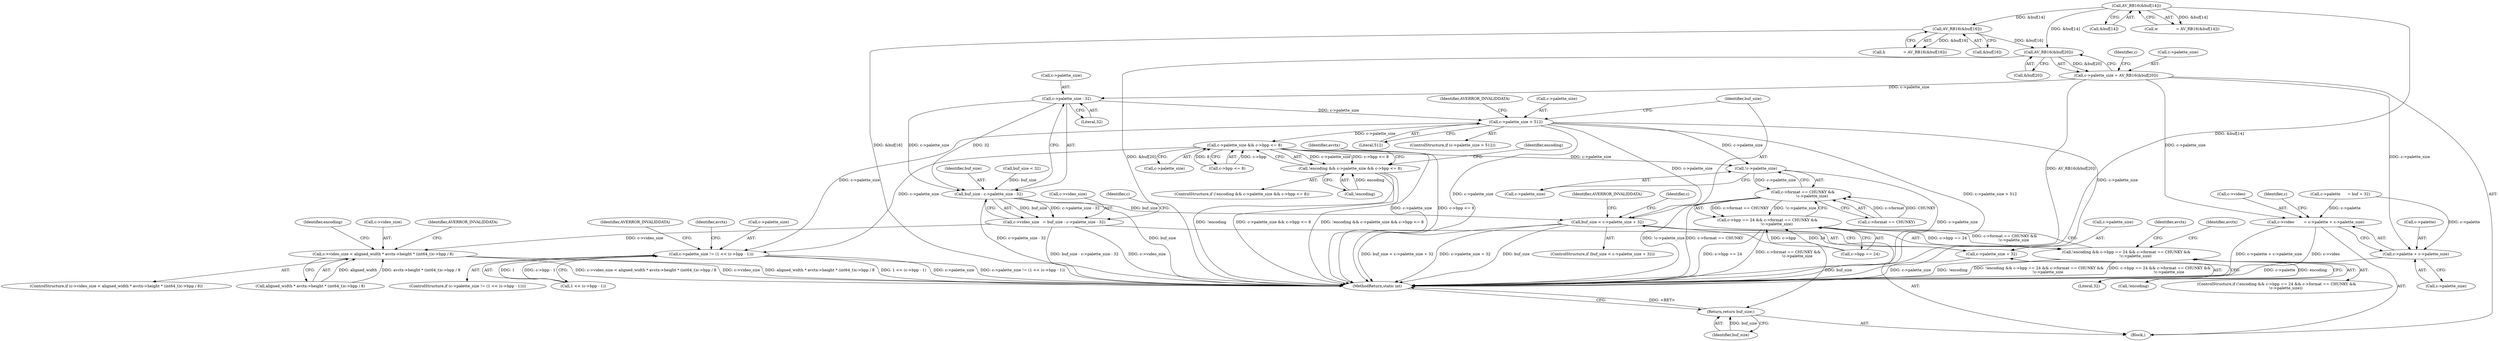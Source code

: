digraph "1_FFmpeg_e1b60aad77c27ed5d4dfc11e5e6a05a38c70489d@array" {
"1000179" [label="(Call,AV_RB16(&buf[20]))"];
"1000163" [label="(Call,AV_RB16(&buf[16]))"];
"1000156" [label="(Call,AV_RB16(&buf[14]))"];
"1000175" [label="(Call,c->palette_size = AV_RB16(&buf[20]))"];
"1000191" [label="(Call,c->video        = c->palette + c->palette_size)"];
"1000195" [label="(Call,c->palette + c->palette_size)"];
"1000208" [label="(Call,c->palette_size - 32)"];
"1000206" [label="(Call,buf_size - c->palette_size - 32)"];
"1000202" [label="(Call,c->video_size   = buf_size - c->palette_size - 32)"];
"1000310" [label="(Call,c->video_size < aligned_width * avctx->height * (int64_t)c->bpp / 8)"];
"1000222" [label="(Call,buf_size < c->palette_size + 32)"];
"1000500" [label="(Return,return buf_size;)"];
"1000214" [label="(Call,c->palette_size > 512)"];
"1000224" [label="(Call,c->palette_size + 32)"];
"1000333" [label="(Call,c->palette_size && c->bpp <= 8)"];
"1000330" [label="(Call,!encoding && c->palette_size && c->bpp <= 8)"];
"1000367" [label="(Call,c->palette_size != (1 << (c->bpp - 1)))"];
"1000402" [label="(Call,!c->palette_size)"];
"1000396" [label="(Call,c->format == CHUNKY &&\n               !c->palette_size)"];
"1000390" [label="(Call,c->bpp == 24 && c->format == CHUNKY &&\n               !c->palette_size)"];
"1000387" [label="(Call,!encoding && c->bpp == 24 && c->format == CHUNKY &&\n               !c->palette_size)"];
"1000214" [label="(Call,c->palette_size > 512)"];
"1000334" [label="(Call,c->palette_size)"];
"1000367" [label="(Call,c->palette_size != (1 << (c->bpp - 1)))"];
"1000199" [label="(Call,c->palette_size)"];
"1000218" [label="(Literal,512)"];
"1000500" [label="(Return,return buf_size;)"];
"1000314" [label="(Call,aligned_width * avctx->height * (int64_t)c->bpp / 8)"];
"1000403" [label="(Call,c->palette_size)"];
"1000386" [label="(ControlStructure,if (!encoding && c->bpp == 24 && c->format == CHUNKY &&\n               !c->palette_size))"];
"1000388" [label="(Call,!encoding)"];
"1000213" [label="(ControlStructure,if (c->palette_size > 512))"];
"1000175" [label="(Call,c->palette_size = AV_RB16(&buf[20]))"];
"1000161" [label="(Call,h               = AV_RB16(&buf[16]))"];
"1000310" [label="(Call,c->video_size < aligned_width * avctx->height * (int64_t)c->bpp / 8)"];
"1000311" [label="(Call,c->video_size)"];
"1000207" [label="(Identifier,buf_size)"];
"1000163" [label="(Call,AV_RB16(&buf[16]))"];
"1000202" [label="(Call,c->video_size   = buf_size - c->palette_size - 32)"];
"1000216" [label="(Identifier,c)"];
"1000208" [label="(Call,c->palette_size - 32)"];
"1000387" [label="(Call,!encoding && c->bpp == 24 && c->format == CHUNKY &&\n               !c->palette_size)"];
"1000368" [label="(Call,c->palette_size)"];
"1000212" [label="(Literal,32)"];
"1000345" [label="(Identifier,avctx)"];
"1000203" [label="(Call,c->video_size)"];
"1000105" [label="(Block,)"];
"1000328" [label="(Identifier,AVERROR_INVALIDDATA)"];
"1000333" [label="(Call,c->palette_size && c->bpp <= 8)"];
"1000402" [label="(Call,!c->palette_size)"];
"1000156" [label="(Call,AV_RB16(&buf[14]))"];
"1000224" [label="(Call,c->palette_size + 32)"];
"1000230" [label="(Identifier,AVERROR_INVALIDDATA)"];
"1000366" [label="(ControlStructure,if (c->palette_size != (1 << (c->bpp - 1))))"];
"1000379" [label="(Identifier,AVERROR_INVALIDDATA)"];
"1000157" [label="(Call,&buf[14])"];
"1000180" [label="(Call,&buf[20])"];
"1000371" [label="(Call,1 << (c->bpp - 1))"];
"1000206" [label="(Call,buf_size - c->palette_size - 32)"];
"1000390" [label="(Call,c->bpp == 24 && c->format == CHUNKY &&\n               !c->palette_size)"];
"1000220" [label="(Identifier,AVERROR_INVALIDDATA)"];
"1000186" [label="(Identifier,c)"];
"1000176" [label="(Call,c->palette_size)"];
"1000352" [label="(Identifier,encoding)"];
"1000215" [label="(Call,c->palette_size)"];
"1000382" [label="(Identifier,avctx)"];
"1000222" [label="(Call,buf_size < c->palette_size + 32)"];
"1000209" [label="(Call,c->palette_size)"];
"1000391" [label="(Call,c->bpp == 24)"];
"1000337" [label="(Call,c->bpp <= 8)"];
"1000133" [label="(Call,buf_size < 32)"];
"1000332" [label="(Identifier,encoding)"];
"1000184" [label="(Call,c->palette      = buf + 32)"];
"1000192" [label="(Call,c->video)"];
"1000191" [label="(Call,c->video        = c->palette + c->palette_size)"];
"1000196" [label="(Call,c->palette)"];
"1000223" [label="(Identifier,buf_size)"];
"1000228" [label="(Literal,32)"];
"1000329" [label="(ControlStructure,if (!encoding && c->palette_size && c->bpp <= 8))"];
"1000330" [label="(Call,!encoding && c->palette_size && c->bpp <= 8)"];
"1000415" [label="(Identifier,avctx)"];
"1000225" [label="(Call,c->palette_size)"];
"1000164" [label="(Call,&buf[16])"];
"1000204" [label="(Identifier,c)"];
"1000501" [label="(Identifier,buf_size)"];
"1000331" [label="(Call,!encoding)"];
"1000397" [label="(Call,c->format == CHUNKY)"];
"1000396" [label="(Call,c->format == CHUNKY &&\n               !c->palette_size)"];
"1000234" [label="(Identifier,c)"];
"1000179" [label="(Call,AV_RB16(&buf[20]))"];
"1000195" [label="(Call,c->palette + c->palette_size)"];
"1000409" [label="(Identifier,avctx)"];
"1000154" [label="(Call,w               = AV_RB16(&buf[14]))"];
"1000221" [label="(ControlStructure,if (buf_size < c->palette_size + 32))"];
"1000502" [label="(MethodReturn,static int)"];
"1000309" [label="(ControlStructure,if (c->video_size < aligned_width * avctx->height * (int64_t)c->bpp / 8))"];
"1000179" -> "1000175"  [label="AST: "];
"1000179" -> "1000180"  [label="CFG: "];
"1000180" -> "1000179"  [label="AST: "];
"1000175" -> "1000179"  [label="CFG: "];
"1000179" -> "1000502"  [label="DDG: &buf[20]"];
"1000179" -> "1000175"  [label="DDG: &buf[20]"];
"1000163" -> "1000179"  [label="DDG: &buf[16]"];
"1000156" -> "1000179"  [label="DDG: &buf[14]"];
"1000163" -> "1000161"  [label="AST: "];
"1000163" -> "1000164"  [label="CFG: "];
"1000164" -> "1000163"  [label="AST: "];
"1000161" -> "1000163"  [label="CFG: "];
"1000163" -> "1000502"  [label="DDG: &buf[16]"];
"1000163" -> "1000161"  [label="DDG: &buf[16]"];
"1000156" -> "1000163"  [label="DDG: &buf[14]"];
"1000156" -> "1000154"  [label="AST: "];
"1000156" -> "1000157"  [label="CFG: "];
"1000157" -> "1000156"  [label="AST: "];
"1000154" -> "1000156"  [label="CFG: "];
"1000156" -> "1000502"  [label="DDG: &buf[14]"];
"1000156" -> "1000154"  [label="DDG: &buf[14]"];
"1000175" -> "1000105"  [label="AST: "];
"1000176" -> "1000175"  [label="AST: "];
"1000186" -> "1000175"  [label="CFG: "];
"1000175" -> "1000502"  [label="DDG: AV_RB16(&buf[20])"];
"1000175" -> "1000191"  [label="DDG: c->palette_size"];
"1000175" -> "1000195"  [label="DDG: c->palette_size"];
"1000175" -> "1000208"  [label="DDG: c->palette_size"];
"1000191" -> "1000105"  [label="AST: "];
"1000191" -> "1000195"  [label="CFG: "];
"1000192" -> "1000191"  [label="AST: "];
"1000195" -> "1000191"  [label="AST: "];
"1000204" -> "1000191"  [label="CFG: "];
"1000191" -> "1000502"  [label="DDG: c->palette + c->palette_size"];
"1000191" -> "1000502"  [label="DDG: c->video"];
"1000184" -> "1000191"  [label="DDG: c->palette"];
"1000195" -> "1000199"  [label="CFG: "];
"1000196" -> "1000195"  [label="AST: "];
"1000199" -> "1000195"  [label="AST: "];
"1000195" -> "1000502"  [label="DDG: c->palette"];
"1000184" -> "1000195"  [label="DDG: c->palette"];
"1000208" -> "1000206"  [label="AST: "];
"1000208" -> "1000212"  [label="CFG: "];
"1000209" -> "1000208"  [label="AST: "];
"1000212" -> "1000208"  [label="AST: "];
"1000206" -> "1000208"  [label="CFG: "];
"1000208" -> "1000206"  [label="DDG: c->palette_size"];
"1000208" -> "1000206"  [label="DDG: 32"];
"1000208" -> "1000214"  [label="DDG: c->palette_size"];
"1000206" -> "1000202"  [label="AST: "];
"1000207" -> "1000206"  [label="AST: "];
"1000202" -> "1000206"  [label="CFG: "];
"1000206" -> "1000502"  [label="DDG: c->palette_size - 32"];
"1000206" -> "1000502"  [label="DDG: buf_size"];
"1000206" -> "1000202"  [label="DDG: buf_size"];
"1000206" -> "1000202"  [label="DDG: c->palette_size - 32"];
"1000133" -> "1000206"  [label="DDG: buf_size"];
"1000206" -> "1000222"  [label="DDG: buf_size"];
"1000202" -> "1000105"  [label="AST: "];
"1000203" -> "1000202"  [label="AST: "];
"1000216" -> "1000202"  [label="CFG: "];
"1000202" -> "1000502"  [label="DDG: buf_size - c->palette_size - 32"];
"1000202" -> "1000502"  [label="DDG: c->video_size"];
"1000202" -> "1000310"  [label="DDG: c->video_size"];
"1000310" -> "1000309"  [label="AST: "];
"1000310" -> "1000314"  [label="CFG: "];
"1000311" -> "1000310"  [label="AST: "];
"1000314" -> "1000310"  [label="AST: "];
"1000328" -> "1000310"  [label="CFG: "];
"1000332" -> "1000310"  [label="CFG: "];
"1000310" -> "1000502"  [label="DDG: c->video_size < aligned_width * avctx->height * (int64_t)c->bpp / 8"];
"1000310" -> "1000502"  [label="DDG: c->video_size"];
"1000310" -> "1000502"  [label="DDG: aligned_width * avctx->height * (int64_t)c->bpp / 8"];
"1000314" -> "1000310"  [label="DDG: aligned_width"];
"1000314" -> "1000310"  [label="DDG: avctx->height * (int64_t)c->bpp / 8"];
"1000222" -> "1000221"  [label="AST: "];
"1000222" -> "1000224"  [label="CFG: "];
"1000223" -> "1000222"  [label="AST: "];
"1000224" -> "1000222"  [label="AST: "];
"1000230" -> "1000222"  [label="CFG: "];
"1000234" -> "1000222"  [label="CFG: "];
"1000222" -> "1000502"  [label="DDG: buf_size"];
"1000222" -> "1000502"  [label="DDG: buf_size < c->palette_size + 32"];
"1000222" -> "1000502"  [label="DDG: c->palette_size + 32"];
"1000214" -> "1000222"  [label="DDG: c->palette_size"];
"1000222" -> "1000500"  [label="DDG: buf_size"];
"1000500" -> "1000105"  [label="AST: "];
"1000500" -> "1000501"  [label="CFG: "];
"1000501" -> "1000500"  [label="AST: "];
"1000502" -> "1000500"  [label="CFG: "];
"1000500" -> "1000502"  [label="DDG: <RET>"];
"1000501" -> "1000500"  [label="DDG: buf_size"];
"1000214" -> "1000213"  [label="AST: "];
"1000214" -> "1000218"  [label="CFG: "];
"1000215" -> "1000214"  [label="AST: "];
"1000218" -> "1000214"  [label="AST: "];
"1000220" -> "1000214"  [label="CFG: "];
"1000223" -> "1000214"  [label="CFG: "];
"1000214" -> "1000502"  [label="DDG: c->palette_size > 512"];
"1000214" -> "1000502"  [label="DDG: c->palette_size"];
"1000214" -> "1000224"  [label="DDG: c->palette_size"];
"1000214" -> "1000333"  [label="DDG: c->palette_size"];
"1000214" -> "1000367"  [label="DDG: c->palette_size"];
"1000214" -> "1000402"  [label="DDG: c->palette_size"];
"1000224" -> "1000228"  [label="CFG: "];
"1000225" -> "1000224"  [label="AST: "];
"1000228" -> "1000224"  [label="AST: "];
"1000224" -> "1000502"  [label="DDG: c->palette_size"];
"1000333" -> "1000330"  [label="AST: "];
"1000333" -> "1000334"  [label="CFG: "];
"1000333" -> "1000337"  [label="CFG: "];
"1000334" -> "1000333"  [label="AST: "];
"1000337" -> "1000333"  [label="AST: "];
"1000330" -> "1000333"  [label="CFG: "];
"1000333" -> "1000502"  [label="DDG: c->palette_size"];
"1000333" -> "1000502"  [label="DDG: c->bpp <= 8"];
"1000333" -> "1000330"  [label="DDG: c->palette_size"];
"1000333" -> "1000330"  [label="DDG: c->bpp <= 8"];
"1000337" -> "1000333"  [label="DDG: c->bpp"];
"1000337" -> "1000333"  [label="DDG: 8"];
"1000333" -> "1000367"  [label="DDG: c->palette_size"];
"1000333" -> "1000402"  [label="DDG: c->palette_size"];
"1000330" -> "1000329"  [label="AST: "];
"1000330" -> "1000331"  [label="CFG: "];
"1000331" -> "1000330"  [label="AST: "];
"1000345" -> "1000330"  [label="CFG: "];
"1000352" -> "1000330"  [label="CFG: "];
"1000330" -> "1000502"  [label="DDG: !encoding"];
"1000330" -> "1000502"  [label="DDG: c->palette_size && c->bpp <= 8"];
"1000330" -> "1000502"  [label="DDG: !encoding && c->palette_size && c->bpp <= 8"];
"1000331" -> "1000330"  [label="DDG: encoding"];
"1000367" -> "1000366"  [label="AST: "];
"1000367" -> "1000371"  [label="CFG: "];
"1000368" -> "1000367"  [label="AST: "];
"1000371" -> "1000367"  [label="AST: "];
"1000379" -> "1000367"  [label="CFG: "];
"1000382" -> "1000367"  [label="CFG: "];
"1000367" -> "1000502"  [label="DDG: c->palette_size"];
"1000367" -> "1000502"  [label="DDG: c->palette_size != (1 << (c->bpp - 1))"];
"1000367" -> "1000502"  [label="DDG: 1 << (c->bpp - 1)"];
"1000371" -> "1000367"  [label="DDG: 1"];
"1000371" -> "1000367"  [label="DDG: c->bpp - 1"];
"1000402" -> "1000396"  [label="AST: "];
"1000402" -> "1000403"  [label="CFG: "];
"1000403" -> "1000402"  [label="AST: "];
"1000396" -> "1000402"  [label="CFG: "];
"1000402" -> "1000502"  [label="DDG: c->palette_size"];
"1000402" -> "1000396"  [label="DDG: c->palette_size"];
"1000396" -> "1000390"  [label="AST: "];
"1000396" -> "1000397"  [label="CFG: "];
"1000397" -> "1000396"  [label="AST: "];
"1000390" -> "1000396"  [label="CFG: "];
"1000396" -> "1000502"  [label="DDG: c->format == CHUNKY"];
"1000396" -> "1000502"  [label="DDG: !c->palette_size"];
"1000396" -> "1000390"  [label="DDG: c->format == CHUNKY"];
"1000396" -> "1000390"  [label="DDG: !c->palette_size"];
"1000397" -> "1000396"  [label="DDG: c->format"];
"1000397" -> "1000396"  [label="DDG: CHUNKY"];
"1000390" -> "1000387"  [label="AST: "];
"1000390" -> "1000391"  [label="CFG: "];
"1000391" -> "1000390"  [label="AST: "];
"1000387" -> "1000390"  [label="CFG: "];
"1000390" -> "1000502"  [label="DDG: c->format == CHUNKY &&\n               !c->palette_size"];
"1000390" -> "1000502"  [label="DDG: c->bpp == 24"];
"1000390" -> "1000387"  [label="DDG: c->bpp == 24"];
"1000390" -> "1000387"  [label="DDG: c->format == CHUNKY &&\n               !c->palette_size"];
"1000391" -> "1000390"  [label="DDG: c->bpp"];
"1000391" -> "1000390"  [label="DDG: 24"];
"1000387" -> "1000386"  [label="AST: "];
"1000387" -> "1000388"  [label="CFG: "];
"1000388" -> "1000387"  [label="AST: "];
"1000409" -> "1000387"  [label="CFG: "];
"1000415" -> "1000387"  [label="CFG: "];
"1000387" -> "1000502"  [label="DDG: !encoding"];
"1000387" -> "1000502"  [label="DDG: !encoding && c->bpp == 24 && c->format == CHUNKY &&\n               !c->palette_size"];
"1000387" -> "1000502"  [label="DDG: c->bpp == 24 && c->format == CHUNKY &&\n               !c->palette_size"];
"1000388" -> "1000387"  [label="DDG: encoding"];
}

